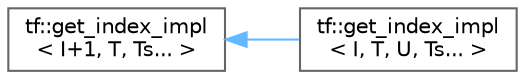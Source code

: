 digraph "类继承关系图"
{
 // LATEX_PDF_SIZE
  bgcolor="transparent";
  edge [fontname=Helvetica,fontsize=10,labelfontname=Helvetica,labelfontsize=10];
  node [fontname=Helvetica,fontsize=10,shape=box,height=0.2,width=0.4];
  rankdir="LR";
  Node0 [id="Node000000",label="tf::get_index_impl\l\< I+1, T, Ts... \>",height=0.2,width=0.4,color="grey40", fillcolor="white", style="filled",URL="$structtf_1_1get__index__impl.html",tooltip=" "];
  Node0 -> Node1 [id="edge7319_Node000000_Node000001",dir="back",color="steelblue1",style="solid",tooltip=" "];
  Node1 [id="Node000001",label="tf::get_index_impl\l\< I, T, U, Ts... \>",height=0.2,width=0.4,color="grey40", fillcolor="white", style="filled",URL="$structtf_1_1get__index__impl_3_01_i_00_01_t_00_01_u_00_01_ts_8_8_8_01_4.html",tooltip=" "];
}

